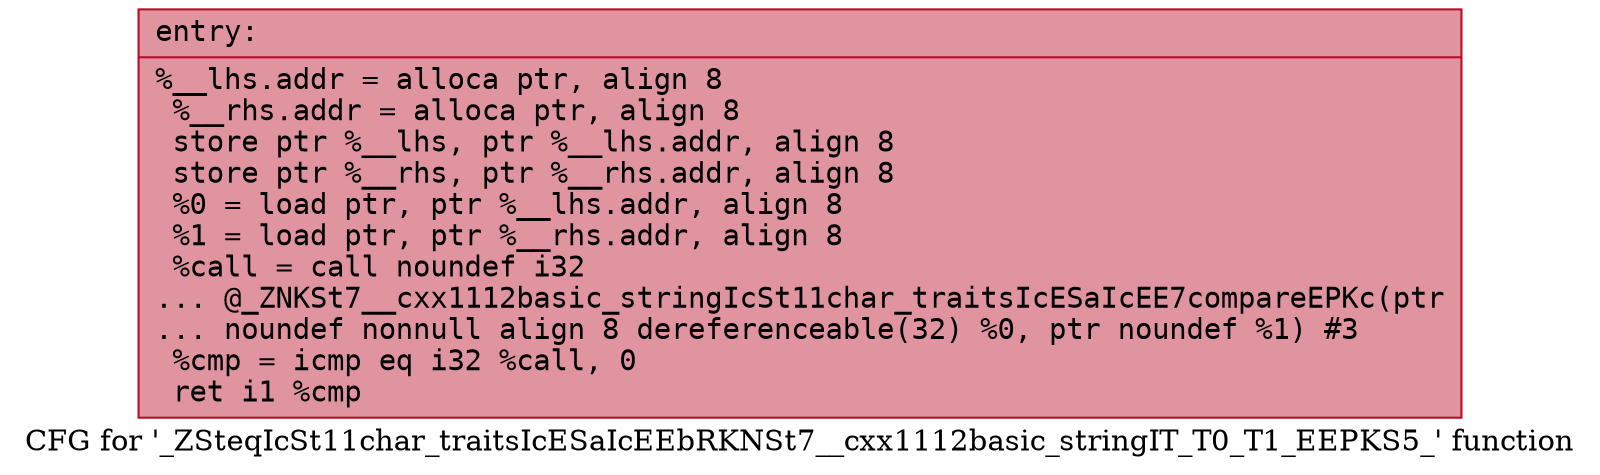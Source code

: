 digraph "CFG for '_ZSteqIcSt11char_traitsIcESaIcEEbRKNSt7__cxx1112basic_stringIT_T0_T1_EEPKS5_' function" {
	label="CFG for '_ZSteqIcSt11char_traitsIcESaIcEEbRKNSt7__cxx1112basic_stringIT_T0_T1_EEPKS5_' function";

	Node0x55e35765ec40 [shape=record,color="#b70d28ff", style=filled, fillcolor="#b70d2870" fontname="Courier",label="{entry:\l|  %__lhs.addr = alloca ptr, align 8\l  %__rhs.addr = alloca ptr, align 8\l  store ptr %__lhs, ptr %__lhs.addr, align 8\l  store ptr %__rhs, ptr %__rhs.addr, align 8\l  %0 = load ptr, ptr %__lhs.addr, align 8\l  %1 = load ptr, ptr %__rhs.addr, align 8\l  %call = call noundef i32\l... @_ZNKSt7__cxx1112basic_stringIcSt11char_traitsIcESaIcEE7compareEPKc(ptr\l... noundef nonnull align 8 dereferenceable(32) %0, ptr noundef %1) #3\l  %cmp = icmp eq i32 %call, 0\l  ret i1 %cmp\l}"];
}
